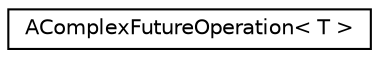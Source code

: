 digraph "Graphical Class Hierarchy"
{
 // LATEX_PDF_SIZE
  edge [fontname="Helvetica",fontsize="10",labelfontname="Helvetica",labelfontsize="10"];
  node [fontname="Helvetica",fontsize="10",shape=record];
  rankdir="LR";
  Node0 [label="AComplexFutureOperation\< T \>",height=0.2,width=0.4,color="black", fillcolor="white", style="filled",URL="$classAComplexFutureOperation.html",tooltip="Helper class to construct AFuture values."];
}

